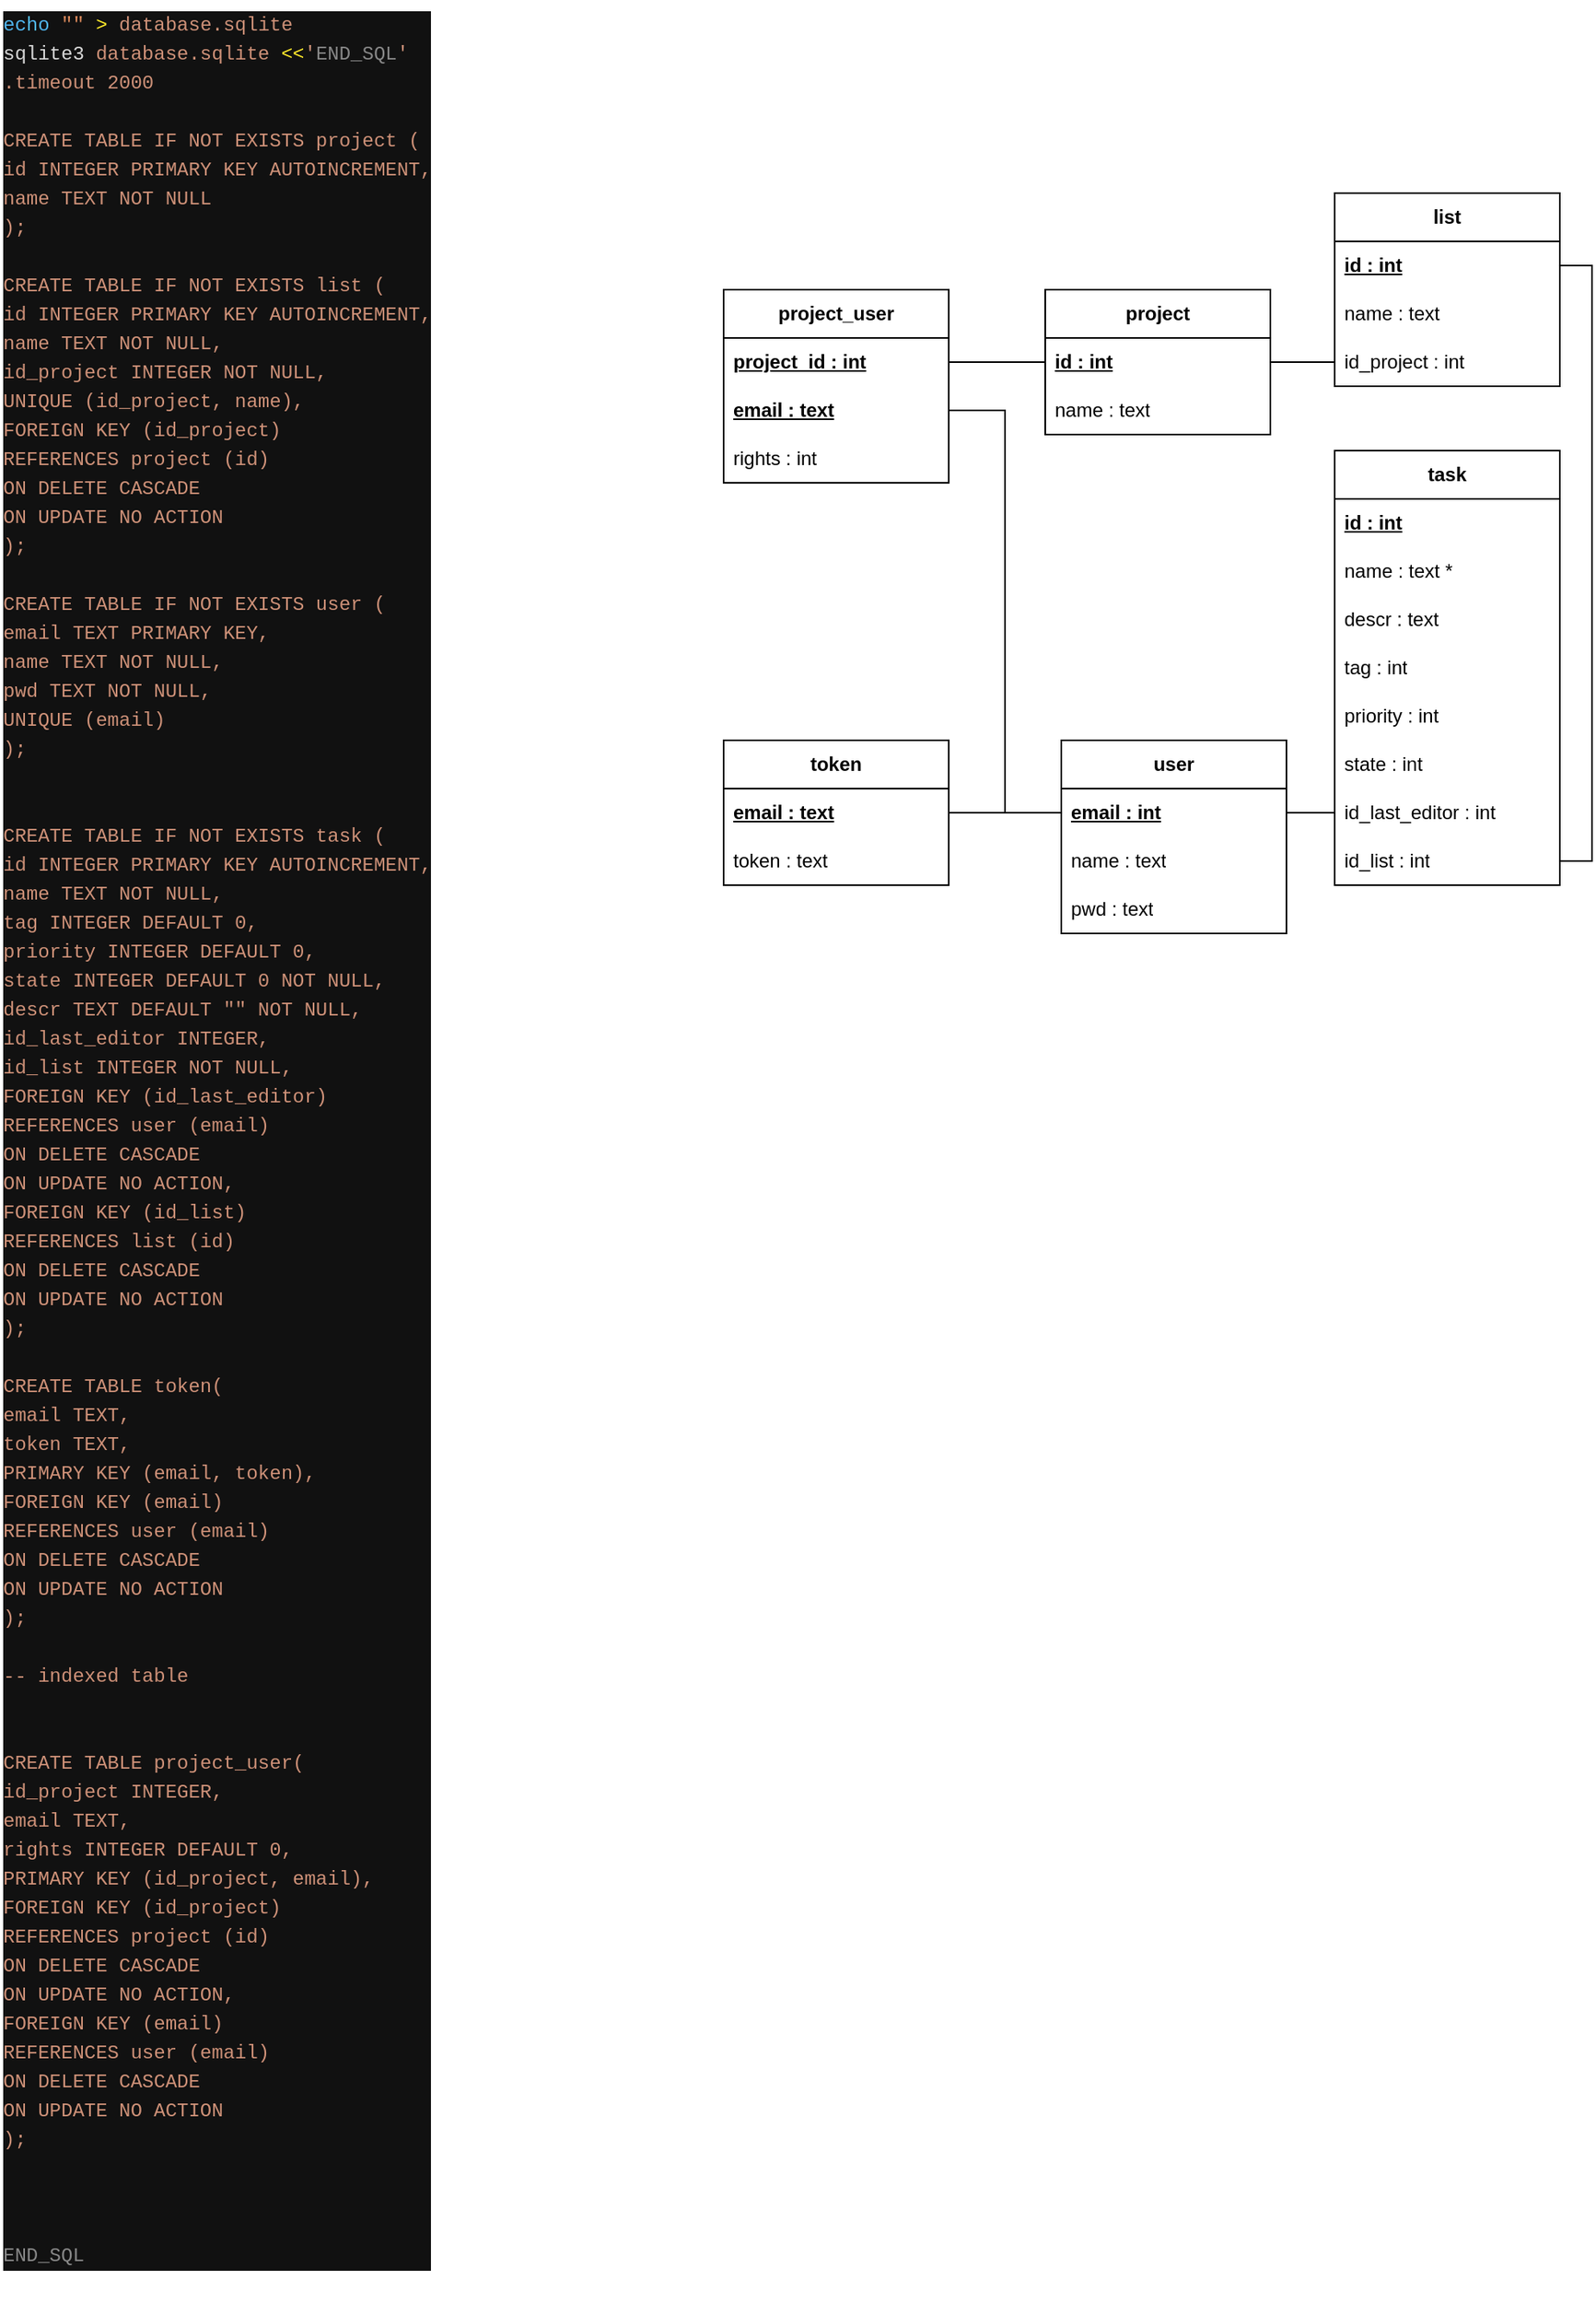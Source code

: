 <mxfile version="21.6.1" type="device">
  <diagram name="Page-1" id="FKqLOYo2oVN_qSaasAcS">
    <mxGraphModel dx="1657" dy="632" grid="1" gridSize="10" guides="1" tooltips="1" connect="1" arrows="1" fold="1" page="1" pageScale="1" pageWidth="827" pageHeight="1169" math="0" shadow="0">
      <root>
        <mxCell id="0" />
        <mxCell id="1" parent="0" />
        <mxCell id="fHfEw63sOW752IAE3E31-2" value="&lt;div style=&quot;color: rgb(153, 153, 153); background-color: rgb(17, 17, 17); font-family: Menlo, Monaco, &amp;quot;Courier New&amp;quot;, monospace; font-weight: normal; font-size: 12px; line-height: 18px;&quot;&gt;&lt;div&gt;&lt;span style=&quot;color: #50b6ef;&quot;&gt;echo&lt;/span&gt;&lt;span style=&quot;color: #d9d9d9;&quot;&gt; &lt;/span&gt;&lt;span style=&quot;color: #dd8a5c;&quot;&gt;&quot;&quot;&lt;/span&gt;&lt;span style=&quot;color: #d9d9d9;&quot;&gt; &lt;/span&gt;&lt;span style=&quot;color: #ffea2b;&quot;&gt;&amp;gt;&lt;/span&gt;&lt;span style=&quot;color: #d9d9d9;&quot;&gt; &lt;/span&gt;&lt;span style=&quot;color: #ce9178;&quot;&gt;database.sqlite&lt;/span&gt;&lt;span style=&quot;color: #d9d9d9;&quot;&gt; &lt;/span&gt;&lt;/div&gt;&lt;div&gt;&lt;span style=&quot;color: #d9d9d9;&quot;&gt;sqlite3 &lt;/span&gt;&lt;span style=&quot;color: #ce9178;&quot;&gt;database.sqlite&lt;/span&gt;&lt;span style=&quot;color: #d9d9d9;&quot;&gt; &lt;/span&gt;&lt;span style=&quot;color: #ffea2b;&quot;&gt;&amp;lt;&amp;lt;&lt;/span&gt;&lt;span style=&quot;color: #ce9178;&quot;&gt;&#39;&lt;/span&gt;&lt;span style=&quot;color: #888888;&quot;&gt;END_SQL&lt;/span&gt;&lt;span style=&quot;color: #ce9178;&quot;&gt;&#39;&lt;/span&gt;&lt;/div&gt;&lt;div&gt;&lt;span style=&quot;color: #ce9178;&quot;&gt;.timeout 2000&lt;/span&gt;&lt;/div&gt;&lt;br&gt;&lt;div&gt;&lt;span style=&quot;color: #ce9178;&quot;&gt;CREATE TABLE IF NOT EXISTS project (&lt;/span&gt;&lt;/div&gt;&lt;div&gt;&lt;span style=&quot;color: #ce9178;&quot;&gt;   id INTEGER PRIMARY KEY AUTOINCREMENT,&lt;/span&gt;&lt;/div&gt;&lt;div&gt;&lt;span style=&quot;color: #ce9178;&quot;&gt;      name TEXT NOT NULL&lt;/span&gt;&lt;/div&gt;&lt;div&gt;&lt;span style=&quot;color: #ce9178;&quot;&gt;);&lt;/span&gt;&lt;/div&gt;&lt;br&gt;&lt;div&gt;&lt;span style=&quot;color: #ce9178;&quot;&gt;CREATE TABLE IF NOT EXISTS list (&lt;/span&gt;&lt;/div&gt;&lt;div&gt;&lt;span style=&quot;color: #ce9178;&quot;&gt;   id INTEGER PRIMARY KEY AUTOINCREMENT,&lt;/span&gt;&lt;/div&gt;&lt;div&gt;&lt;span style=&quot;color: #ce9178;&quot;&gt;   name TEXT NOT NULL,&lt;/span&gt;&lt;/div&gt;&lt;div&gt;&lt;span style=&quot;color: #ce9178;&quot;&gt;   id_project INTEGER NOT NULL,&lt;/span&gt;&lt;/div&gt;&lt;div&gt;&lt;span style=&quot;color: #ce9178;&quot;&gt;   UNIQUE (id_project, name),&lt;/span&gt;&lt;/div&gt;&lt;div&gt;&lt;span style=&quot;color: #ce9178;&quot;&gt;   FOREIGN KEY (id_project) &lt;/span&gt;&lt;/div&gt;&lt;div&gt;&lt;span style=&quot;color: #ce9178;&quot;&gt;   REFERENCES project (id) &lt;/span&gt;&lt;/div&gt;&lt;div&gt;&lt;span style=&quot;color: #ce9178;&quot;&gt;      ON DELETE CASCADE &lt;/span&gt;&lt;/div&gt;&lt;div&gt;&lt;span style=&quot;color: #ce9178;&quot;&gt;      ON UPDATE NO ACTION&lt;/span&gt;&lt;/div&gt;&lt;div&gt;&lt;span style=&quot;color: #ce9178;&quot;&gt;);&lt;/span&gt;&lt;/div&gt;&lt;br&gt;&lt;div&gt;&lt;span style=&quot;color: #ce9178;&quot;&gt;CREATE TABLE IF NOT EXISTS user (&lt;/span&gt;&lt;/div&gt;&lt;div&gt;&lt;span style=&quot;color: #ce9178;&quot;&gt;   email TEXT PRIMARY KEY,&lt;/span&gt;&lt;/div&gt;&lt;div&gt;&lt;span style=&quot;color: #ce9178;&quot;&gt;   name TEXT NOT NULL,&lt;/span&gt;&lt;/div&gt;&lt;div&gt;&lt;span style=&quot;color: #ce9178;&quot;&gt;   pwd TEXT NOT NULL,&lt;/span&gt;&lt;/div&gt;&lt;div&gt;&lt;span style=&quot;color: #ce9178;&quot;&gt;   UNIQUE (email)&lt;/span&gt;&lt;/div&gt;&lt;div&gt;&lt;span style=&quot;color: #ce9178;&quot;&gt;);&lt;/span&gt;&lt;/div&gt;&lt;br&gt;&lt;br&gt;&lt;div&gt;&lt;span style=&quot;color: #ce9178;&quot;&gt;CREATE TABLE IF NOT EXISTS task (&lt;/span&gt;&lt;/div&gt;&lt;div&gt;&lt;span style=&quot;color: #ce9178;&quot;&gt;   id INTEGER PRIMARY KEY AUTOINCREMENT,&lt;/span&gt;&lt;/div&gt;&lt;div&gt;&lt;span style=&quot;color: #ce9178;&quot;&gt;   name TEXT NOT NULL,&lt;/span&gt;&lt;/div&gt;&lt;div&gt;&lt;span style=&quot;color: #ce9178;&quot;&gt;   tag INTEGER DEFAULT 0,&lt;/span&gt;&lt;/div&gt;&lt;div&gt;&lt;span style=&quot;color: #ce9178;&quot;&gt;   priority INTEGER DEFAULT 0,&lt;/span&gt;&lt;/div&gt;&lt;div&gt;&lt;span style=&quot;color: #ce9178;&quot;&gt;   state INTEGER DEFAULT 0 NOT NULL,&lt;/span&gt;&lt;/div&gt;&lt;div&gt;&lt;span style=&quot;color: #ce9178;&quot;&gt;   descr TEXT DEFAULT &quot;&quot; NOT NULL,&lt;/span&gt;&lt;/div&gt;&lt;div&gt;&lt;span style=&quot;color: #ce9178;&quot;&gt;   id_last_editor INTEGER,&lt;/span&gt;&lt;/div&gt;&lt;div&gt;&lt;span style=&quot;color: #ce9178;&quot;&gt;   id_list INTEGER NOT NULL,&lt;/span&gt;&lt;/div&gt;&lt;div&gt;&lt;span style=&quot;color: #ce9178;&quot;&gt;   FOREIGN KEY (id_last_editor) &lt;/span&gt;&lt;/div&gt;&lt;div&gt;&lt;span style=&quot;color: #ce9178;&quot;&gt;   REFERENCES user (email) &lt;/span&gt;&lt;/div&gt;&lt;div&gt;&lt;span style=&quot;color: #ce9178;&quot;&gt;      ON DELETE CASCADE &lt;/span&gt;&lt;/div&gt;&lt;div&gt;&lt;span style=&quot;color: #ce9178;&quot;&gt;      ON UPDATE NO ACTION,&lt;/span&gt;&lt;/div&gt;&lt;div&gt;&lt;span style=&quot;color: #ce9178;&quot;&gt;   FOREIGN KEY (id_list) &lt;/span&gt;&lt;/div&gt;&lt;div&gt;&lt;span style=&quot;color: #ce9178;&quot;&gt;   REFERENCES list (id) &lt;/span&gt;&lt;/div&gt;&lt;div&gt;&lt;span style=&quot;color: #ce9178;&quot;&gt;      ON DELETE CASCADE &lt;/span&gt;&lt;/div&gt;&lt;div&gt;&lt;span style=&quot;color: #ce9178;&quot;&gt;      ON UPDATE NO ACTION&lt;/span&gt;&lt;/div&gt;&lt;div&gt;&lt;span style=&quot;color: #ce9178;&quot;&gt;);&lt;/span&gt;&lt;/div&gt;&lt;br&gt;&lt;div&gt;&lt;span style=&quot;color: #ce9178;&quot;&gt;CREATE TABLE token(&lt;/span&gt;&lt;/div&gt;&lt;div&gt;&lt;span style=&quot;color: #ce9178;&quot;&gt;   email TEXT,&lt;/span&gt;&lt;/div&gt;&lt;div&gt;&lt;span style=&quot;color: #ce9178;&quot;&gt;   token TEXT,&lt;/span&gt;&lt;/div&gt;&lt;div&gt;&lt;span style=&quot;color: #ce9178;&quot;&gt;   PRIMARY KEY (email, token),&lt;/span&gt;&lt;/div&gt;&lt;div&gt;&lt;span style=&quot;color: #ce9178;&quot;&gt;   FOREIGN KEY (email) &lt;/span&gt;&lt;/div&gt;&lt;div&gt;&lt;span style=&quot;color: #ce9178;&quot;&gt;      REFERENCES user (email) &lt;/span&gt;&lt;/div&gt;&lt;div&gt;&lt;span style=&quot;color: #ce9178;&quot;&gt;         ON DELETE CASCADE &lt;/span&gt;&lt;/div&gt;&lt;div&gt;&lt;span style=&quot;color: #ce9178;&quot;&gt;         ON UPDATE NO ACTION&lt;/span&gt;&lt;/div&gt;&lt;div&gt;&lt;span style=&quot;color: #ce9178;&quot;&gt;);&lt;/span&gt;&lt;/div&gt;&lt;br&gt;&lt;div&gt;&lt;span style=&quot;color: #ce9178;&quot;&gt;-- indexed table&lt;/span&gt;&lt;/div&gt;&lt;br&gt;&lt;br&gt;&lt;div&gt;&lt;span style=&quot;color: #ce9178;&quot;&gt;CREATE TABLE project_user(&lt;/span&gt;&lt;/div&gt;&lt;div&gt;&lt;span style=&quot;color: #ce9178;&quot;&gt;   id_project INTEGER,&lt;/span&gt;&lt;/div&gt;&lt;div&gt;&lt;span style=&quot;color: #ce9178;&quot;&gt;   email TEXT,&lt;/span&gt;&lt;/div&gt;&lt;div&gt;&lt;span style=&quot;color: #ce9178;&quot;&gt;   rights INTEGER DEFAULT 0,&lt;/span&gt;&lt;/div&gt;&lt;div&gt;&lt;span style=&quot;color: #ce9178;&quot;&gt;   PRIMARY KEY (id_project, email),&lt;/span&gt;&lt;/div&gt;&lt;div&gt;&lt;span style=&quot;color: #ce9178;&quot;&gt;   FOREIGN KEY (id_project) &lt;/span&gt;&lt;/div&gt;&lt;div&gt;&lt;span style=&quot;color: #ce9178;&quot;&gt;      REFERENCES project (id) &lt;/span&gt;&lt;/div&gt;&lt;div&gt;&lt;span style=&quot;color: #ce9178;&quot;&gt;         ON DELETE CASCADE &lt;/span&gt;&lt;/div&gt;&lt;div&gt;&lt;span style=&quot;color: #ce9178;&quot;&gt;         ON UPDATE NO ACTION,&lt;/span&gt;&lt;/div&gt;&lt;div&gt;&lt;span style=&quot;color: #ce9178;&quot;&gt;   FOREIGN KEY (email) &lt;/span&gt;&lt;/div&gt;&lt;div&gt;&lt;span style=&quot;color: #ce9178;&quot;&gt;      REFERENCES user (email) &lt;/span&gt;&lt;/div&gt;&lt;div&gt;&lt;span style=&quot;color: #ce9178;&quot;&gt;         ON DELETE CASCADE &lt;/span&gt;&lt;/div&gt;&lt;div&gt;&lt;span style=&quot;color: #ce9178;&quot;&gt;         ON UPDATE NO ACTION&lt;/span&gt;&lt;/div&gt;&lt;div&gt;&lt;span style=&quot;color: #ce9178;&quot;&gt;);&lt;/span&gt;&lt;/div&gt;&lt;br&gt;&lt;br&gt;&lt;br&gt;&lt;div&gt;&lt;span style=&quot;color: #888888;&quot;&gt;END_SQL&lt;/span&gt;&lt;/div&gt;&lt;/div&gt;" style="text;whiteSpace=wrap;html=1;" vertex="1" parent="1">
          <mxGeometry x="-450" y="410" width="300" height="1430" as="geometry" />
        </mxCell>
        <mxCell id="fHfEw63sOW752IAE3E31-3" value="&lt;b&gt;project&lt;/b&gt;" style="swimlane;fontStyle=0;childLayout=stackLayout;horizontal=1;startSize=30;horizontalStack=0;resizeParent=1;resizeParentMax=0;resizeLast=0;collapsible=1;marginBottom=0;whiteSpace=wrap;html=1;" vertex="1" parent="1">
          <mxGeometry x="200" y="590" width="140" height="90" as="geometry" />
        </mxCell>
        <mxCell id="fHfEw63sOW752IAE3E31-5" value="&lt;b&gt;id : int&lt;/b&gt;" style="text;strokeColor=none;fillColor=none;align=left;verticalAlign=middle;spacingLeft=4;spacingRight=4;overflow=hidden;points=[[0,0.5],[1,0.5]];portConstraint=eastwest;rotatable=0;whiteSpace=wrap;html=1;fontStyle=4" vertex="1" parent="fHfEw63sOW752IAE3E31-3">
          <mxGeometry y="30" width="140" height="30" as="geometry" />
        </mxCell>
        <mxCell id="fHfEw63sOW752IAE3E31-7" value="name : text" style="text;strokeColor=none;fillColor=none;align=left;verticalAlign=middle;spacingLeft=4;spacingRight=4;overflow=hidden;points=[[0,0.5],[1,0.5]];portConstraint=eastwest;rotatable=0;whiteSpace=wrap;html=1;fontStyle=0" vertex="1" parent="fHfEw63sOW752IAE3E31-3">
          <mxGeometry y="60" width="140" height="30" as="geometry" />
        </mxCell>
        <mxCell id="fHfEw63sOW752IAE3E31-8" value="&lt;b&gt;list&lt;/b&gt;" style="swimlane;fontStyle=0;childLayout=stackLayout;horizontal=1;startSize=30;horizontalStack=0;resizeParent=1;resizeParentMax=0;resizeLast=0;collapsible=1;marginBottom=0;whiteSpace=wrap;html=1;" vertex="1" parent="1">
          <mxGeometry x="380" y="530" width="140" height="120" as="geometry" />
        </mxCell>
        <mxCell id="fHfEw63sOW752IAE3E31-9" value="&lt;b&gt;id : int&lt;/b&gt;" style="text;strokeColor=none;fillColor=none;align=left;verticalAlign=middle;spacingLeft=4;spacingRight=4;overflow=hidden;points=[[0,0.5],[1,0.5]];portConstraint=eastwest;rotatable=0;whiteSpace=wrap;html=1;fontStyle=4" vertex="1" parent="fHfEw63sOW752IAE3E31-8">
          <mxGeometry y="30" width="140" height="30" as="geometry" />
        </mxCell>
        <mxCell id="fHfEw63sOW752IAE3E31-10" value="name : text&amp;nbsp;" style="text;strokeColor=none;fillColor=none;align=left;verticalAlign=middle;spacingLeft=4;spacingRight=4;overflow=hidden;points=[[0,0.5],[1,0.5]];portConstraint=eastwest;rotatable=0;whiteSpace=wrap;html=1;fontStyle=0" vertex="1" parent="fHfEw63sOW752IAE3E31-8">
          <mxGeometry y="60" width="140" height="30" as="geometry" />
        </mxCell>
        <mxCell id="fHfEw63sOW752IAE3E31-11" value="id_project : int&amp;nbsp;" style="text;strokeColor=none;fillColor=none;align=left;verticalAlign=middle;spacingLeft=4;spacingRight=4;overflow=hidden;points=[[0,0.5],[1,0.5]];portConstraint=eastwest;rotatable=0;whiteSpace=wrap;html=1;fontStyle=0" vertex="1" parent="fHfEw63sOW752IAE3E31-8">
          <mxGeometry y="90" width="140" height="30" as="geometry" />
        </mxCell>
        <mxCell id="fHfEw63sOW752IAE3E31-15" style="edgeStyle=orthogonalEdgeStyle;rounded=0;orthogonalLoop=1;jettySize=auto;html=1;exitX=0;exitY=0.5;exitDx=0;exitDy=0;entryX=1;entryY=0.5;entryDx=0;entryDy=0;endArrow=none;endFill=0;" edge="1" parent="1" source="fHfEw63sOW752IAE3E31-11" target="fHfEw63sOW752IAE3E31-5">
          <mxGeometry relative="1" as="geometry" />
        </mxCell>
        <mxCell id="fHfEw63sOW752IAE3E31-16" value="&lt;b&gt;user&lt;/b&gt;" style="swimlane;fontStyle=0;childLayout=stackLayout;horizontal=1;startSize=30;horizontalStack=0;resizeParent=1;resizeParentMax=0;resizeLast=0;collapsible=1;marginBottom=0;whiteSpace=wrap;html=1;" vertex="1" parent="1">
          <mxGeometry x="210" y="870" width="140" height="120" as="geometry" />
        </mxCell>
        <mxCell id="fHfEw63sOW752IAE3E31-17" value="&lt;b&gt;email : int&lt;/b&gt;" style="text;strokeColor=none;fillColor=none;align=left;verticalAlign=middle;spacingLeft=4;spacingRight=4;overflow=hidden;points=[[0,0.5],[1,0.5]];portConstraint=eastwest;rotatable=0;whiteSpace=wrap;html=1;fontStyle=4" vertex="1" parent="fHfEw63sOW752IAE3E31-16">
          <mxGeometry y="30" width="140" height="30" as="geometry" />
        </mxCell>
        <mxCell id="fHfEw63sOW752IAE3E31-18" value="name : text" style="text;strokeColor=none;fillColor=none;align=left;verticalAlign=middle;spacingLeft=4;spacingRight=4;overflow=hidden;points=[[0,0.5],[1,0.5]];portConstraint=eastwest;rotatable=0;whiteSpace=wrap;html=1;fontStyle=0" vertex="1" parent="fHfEw63sOW752IAE3E31-16">
          <mxGeometry y="60" width="140" height="30" as="geometry" />
        </mxCell>
        <mxCell id="fHfEw63sOW752IAE3E31-19" value="pwd : text" style="text;strokeColor=none;fillColor=none;align=left;verticalAlign=middle;spacingLeft=4;spacingRight=4;overflow=hidden;points=[[0,0.5],[1,0.5]];portConstraint=eastwest;rotatable=0;whiteSpace=wrap;html=1;fontStyle=0" vertex="1" parent="fHfEw63sOW752IAE3E31-16">
          <mxGeometry y="90" width="140" height="30" as="geometry" />
        </mxCell>
        <mxCell id="fHfEw63sOW752IAE3E31-24" value="&lt;b&gt;task&lt;/b&gt;" style="swimlane;fontStyle=0;childLayout=stackLayout;horizontal=1;startSize=30;horizontalStack=0;resizeParent=1;resizeParentMax=0;resizeLast=0;collapsible=1;marginBottom=0;whiteSpace=wrap;html=1;" vertex="1" parent="1">
          <mxGeometry x="380" y="690" width="140" height="270" as="geometry" />
        </mxCell>
        <mxCell id="fHfEw63sOW752IAE3E31-25" value="&lt;b&gt;id : int&lt;/b&gt;" style="text;strokeColor=none;fillColor=none;align=left;verticalAlign=middle;spacingLeft=4;spacingRight=4;overflow=hidden;points=[[0,0.5],[1,0.5]];portConstraint=eastwest;rotatable=0;whiteSpace=wrap;html=1;fontStyle=4" vertex="1" parent="fHfEw63sOW752IAE3E31-24">
          <mxGeometry y="30" width="140" height="30" as="geometry" />
        </mxCell>
        <mxCell id="fHfEw63sOW752IAE3E31-26" value="name : text *" style="text;strokeColor=none;fillColor=none;align=left;verticalAlign=middle;spacingLeft=4;spacingRight=4;overflow=hidden;points=[[0,0.5],[1,0.5]];portConstraint=eastwest;rotatable=0;whiteSpace=wrap;html=1;fontStyle=0" vertex="1" parent="fHfEw63sOW752IAE3E31-24">
          <mxGeometry y="60" width="140" height="30" as="geometry" />
        </mxCell>
        <mxCell id="fHfEw63sOW752IAE3E31-27" value="descr : text" style="text;strokeColor=none;fillColor=none;align=left;verticalAlign=middle;spacingLeft=4;spacingRight=4;overflow=hidden;points=[[0,0.5],[1,0.5]];portConstraint=eastwest;rotatable=0;whiteSpace=wrap;html=1;fontStyle=0" vertex="1" parent="fHfEw63sOW752IAE3E31-24">
          <mxGeometry y="90" width="140" height="30" as="geometry" />
        </mxCell>
        <mxCell id="fHfEw63sOW752IAE3E31-29" value="tag : int" style="text;strokeColor=none;fillColor=none;align=left;verticalAlign=middle;spacingLeft=4;spacingRight=4;overflow=hidden;points=[[0,0.5],[1,0.5]];portConstraint=eastwest;rotatable=0;whiteSpace=wrap;html=1;fontStyle=0" vertex="1" parent="fHfEw63sOW752IAE3E31-24">
          <mxGeometry y="120" width="140" height="30" as="geometry" />
        </mxCell>
        <mxCell id="fHfEw63sOW752IAE3E31-30" value="priority : int" style="text;strokeColor=none;fillColor=none;align=left;verticalAlign=middle;spacingLeft=4;spacingRight=4;overflow=hidden;points=[[0,0.5],[1,0.5]];portConstraint=eastwest;rotatable=0;whiteSpace=wrap;html=1;fontStyle=0" vertex="1" parent="fHfEw63sOW752IAE3E31-24">
          <mxGeometry y="150" width="140" height="30" as="geometry" />
        </mxCell>
        <mxCell id="fHfEw63sOW752IAE3E31-31" value="state : int" style="text;strokeColor=none;fillColor=none;align=left;verticalAlign=middle;spacingLeft=4;spacingRight=4;overflow=hidden;points=[[0,0.5],[1,0.5]];portConstraint=eastwest;rotatable=0;whiteSpace=wrap;html=1;fontStyle=0" vertex="1" parent="fHfEw63sOW752IAE3E31-24">
          <mxGeometry y="180" width="140" height="30" as="geometry" />
        </mxCell>
        <mxCell id="fHfEw63sOW752IAE3E31-32" value="id_last_editor : int" style="text;strokeColor=none;fillColor=none;align=left;verticalAlign=middle;spacingLeft=4;spacingRight=4;overflow=hidden;points=[[0,0.5],[1,0.5]];portConstraint=eastwest;rotatable=0;whiteSpace=wrap;html=1;fontStyle=0" vertex="1" parent="fHfEw63sOW752IAE3E31-24">
          <mxGeometry y="210" width="140" height="30" as="geometry" />
        </mxCell>
        <mxCell id="fHfEw63sOW752IAE3E31-33" value="id_list : int" style="text;strokeColor=none;fillColor=none;align=left;verticalAlign=middle;spacingLeft=4;spacingRight=4;overflow=hidden;points=[[0,0.5],[1,0.5]];portConstraint=eastwest;rotatable=0;whiteSpace=wrap;html=1;fontStyle=0" vertex="1" parent="fHfEw63sOW752IAE3E31-24">
          <mxGeometry y="240" width="140" height="30" as="geometry" />
        </mxCell>
        <mxCell id="fHfEw63sOW752IAE3E31-34" style="edgeStyle=orthogonalEdgeStyle;rounded=0;orthogonalLoop=1;jettySize=auto;html=1;entryX=0;entryY=0.5;entryDx=0;entryDy=0;endArrow=none;endFill=0;" edge="1" parent="1" source="fHfEw63sOW752IAE3E31-17" target="fHfEw63sOW752IAE3E31-32">
          <mxGeometry relative="1" as="geometry" />
        </mxCell>
        <mxCell id="fHfEw63sOW752IAE3E31-35" style="edgeStyle=orthogonalEdgeStyle;rounded=0;orthogonalLoop=1;jettySize=auto;html=1;exitX=1;exitY=0.5;exitDx=0;exitDy=0;entryX=1;entryY=0.5;entryDx=0;entryDy=0;endArrow=none;endFill=0;" edge="1" parent="1" source="fHfEw63sOW752IAE3E31-33" target="fHfEw63sOW752IAE3E31-9">
          <mxGeometry relative="1" as="geometry" />
        </mxCell>
        <mxCell id="fHfEw63sOW752IAE3E31-36" value="&lt;b&gt;project_user&lt;/b&gt;" style="swimlane;fontStyle=0;childLayout=stackLayout;horizontal=1;startSize=30;horizontalStack=0;resizeParent=1;resizeParentMax=0;resizeLast=0;collapsible=1;marginBottom=0;whiteSpace=wrap;html=1;" vertex="1" parent="1">
          <mxGeometry y="590" width="140" height="120" as="geometry" />
        </mxCell>
        <mxCell id="fHfEw63sOW752IAE3E31-37" value="&lt;b&gt;project_id : int&lt;/b&gt;" style="text;strokeColor=none;fillColor=none;align=left;verticalAlign=middle;spacingLeft=4;spacingRight=4;overflow=hidden;points=[[0,0.5],[1,0.5]];portConstraint=eastwest;rotatable=0;whiteSpace=wrap;html=1;fontStyle=4" vertex="1" parent="fHfEw63sOW752IAE3E31-36">
          <mxGeometry y="30" width="140" height="30" as="geometry" />
        </mxCell>
        <mxCell id="fHfEw63sOW752IAE3E31-38" value="email : text" style="text;strokeColor=none;fillColor=none;align=left;verticalAlign=middle;spacingLeft=4;spacingRight=4;overflow=hidden;points=[[0,0.5],[1,0.5]];portConstraint=eastwest;rotatable=0;whiteSpace=wrap;html=1;fontStyle=5" vertex="1" parent="fHfEw63sOW752IAE3E31-36">
          <mxGeometry y="60" width="140" height="30" as="geometry" />
        </mxCell>
        <mxCell id="fHfEw63sOW752IAE3E31-40" value="rights : int" style="text;strokeColor=none;fillColor=none;align=left;verticalAlign=middle;spacingLeft=4;spacingRight=4;overflow=hidden;points=[[0,0.5],[1,0.5]];portConstraint=eastwest;rotatable=0;whiteSpace=wrap;html=1;fontStyle=0" vertex="1" parent="fHfEw63sOW752IAE3E31-36">
          <mxGeometry y="90" width="140" height="30" as="geometry" />
        </mxCell>
        <mxCell id="fHfEw63sOW752IAE3E31-42" style="edgeStyle=orthogonalEdgeStyle;rounded=0;orthogonalLoop=1;jettySize=auto;html=1;exitX=1;exitY=0.5;exitDx=0;exitDy=0;entryX=0;entryY=0.5;entryDx=0;entryDy=0;endArrow=none;endFill=0;" edge="1" parent="1" source="fHfEw63sOW752IAE3E31-38" target="fHfEw63sOW752IAE3E31-17">
          <mxGeometry relative="1" as="geometry" />
        </mxCell>
        <mxCell id="fHfEw63sOW752IAE3E31-43" style="edgeStyle=orthogonalEdgeStyle;rounded=0;orthogonalLoop=1;jettySize=auto;html=1;exitX=1;exitY=0.5;exitDx=0;exitDy=0;entryX=0;entryY=0.5;entryDx=0;entryDy=0;endArrow=none;endFill=0;" edge="1" parent="1" source="fHfEw63sOW752IAE3E31-37" target="fHfEw63sOW752IAE3E31-5">
          <mxGeometry relative="1" as="geometry" />
        </mxCell>
        <mxCell id="fHfEw63sOW752IAE3E31-44" value="&lt;b&gt;token&lt;/b&gt;" style="swimlane;fontStyle=0;childLayout=stackLayout;horizontal=1;startSize=30;horizontalStack=0;resizeParent=1;resizeParentMax=0;resizeLast=0;collapsible=1;marginBottom=0;whiteSpace=wrap;html=1;" vertex="1" parent="1">
          <mxGeometry y="870" width="140" height="90" as="geometry" />
        </mxCell>
        <mxCell id="fHfEw63sOW752IAE3E31-45" value="&lt;b&gt;email : text&lt;/b&gt;" style="text;strokeColor=none;fillColor=none;align=left;verticalAlign=middle;spacingLeft=4;spacingRight=4;overflow=hidden;points=[[0,0.5],[1,0.5]];portConstraint=eastwest;rotatable=0;whiteSpace=wrap;html=1;fontStyle=4" vertex="1" parent="fHfEw63sOW752IAE3E31-44">
          <mxGeometry y="30" width="140" height="30" as="geometry" />
        </mxCell>
        <mxCell id="fHfEw63sOW752IAE3E31-46" value="token : text" style="text;strokeColor=none;fillColor=none;align=left;verticalAlign=middle;spacingLeft=4;spacingRight=4;overflow=hidden;points=[[0,0.5],[1,0.5]];portConstraint=eastwest;rotatable=0;whiteSpace=wrap;html=1;fontStyle=0" vertex="1" parent="fHfEw63sOW752IAE3E31-44">
          <mxGeometry y="60" width="140" height="30" as="geometry" />
        </mxCell>
        <mxCell id="fHfEw63sOW752IAE3E31-48" style="edgeStyle=orthogonalEdgeStyle;rounded=0;orthogonalLoop=1;jettySize=auto;html=1;exitX=1;exitY=0.5;exitDx=0;exitDy=0;entryX=0;entryY=0.5;entryDx=0;entryDy=0;endArrow=none;endFill=0;" edge="1" parent="1" source="fHfEw63sOW752IAE3E31-45" target="fHfEw63sOW752IAE3E31-17">
          <mxGeometry relative="1" as="geometry" />
        </mxCell>
      </root>
    </mxGraphModel>
  </diagram>
</mxfile>
